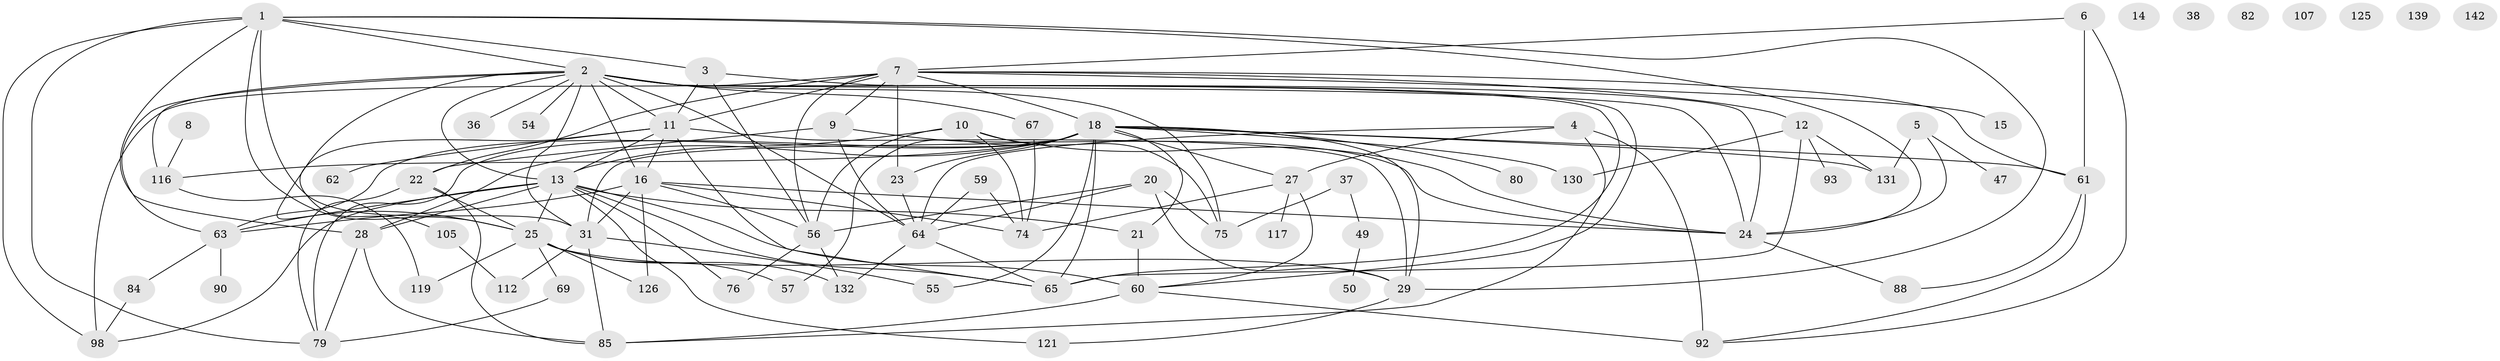 // original degree distribution, {2: 0.25170068027210885, 6: 0.08843537414965986, 5: 0.10204081632653061, 1: 0.1360544217687075, 4: 0.1360544217687075, 3: 0.2108843537414966, 8: 0.013605442176870748, 0: 0.04081632653061224, 7: 0.006802721088435374, 9: 0.006802721088435374, 10: 0.006802721088435374}
// Generated by graph-tools (version 1.1) at 2025/13/03/09/25 04:13:12]
// undirected, 73 vertices, 142 edges
graph export_dot {
graph [start="1"]
  node [color=gray90,style=filled];
  1 [super="+87"];
  2 [super="+45+110+146+34+104"];
  3 [super="+52"];
  4 [super="+72+58"];
  5 [super="+32+51"];
  6 [super="+53+71"];
  7 [super="+115+91+30"];
  8;
  9 [super="+78"];
  10 [super="+40"];
  11 [super="+19"];
  12 [super="+42+129+68"];
  13 [super="+17+83"];
  14 [super="+100"];
  15;
  16 [super="+26"];
  18 [super="+101+108"];
  20;
  21 [super="+33"];
  22;
  23;
  24 [super="+46+95"];
  25 [super="+44"];
  27 [super="+66"];
  28 [super="+39"];
  29 [super="+41+113"];
  31 [super="+43"];
  36;
  37;
  38;
  47;
  49 [super="+73"];
  50 [super="+118"];
  54;
  55;
  56 [super="+77+138"];
  57;
  59;
  60 [super="+106"];
  61 [super="+96"];
  62;
  63 [super="+70"];
  64 [super="+127+133"];
  65;
  67 [super="+109"];
  69;
  74;
  75;
  76;
  79 [super="+120+89"];
  80;
  82;
  84;
  85;
  88;
  90;
  92 [super="+99"];
  93;
  98 [super="+103"];
  105;
  107;
  112 [super="+114"];
  116 [super="+123"];
  117;
  119;
  121;
  125;
  126;
  130;
  131;
  132;
  139;
  142;
  1 -- 25;
  1 -- 3;
  1 -- 79;
  1 -- 24;
  1 -- 28;
  1 -- 31;
  1 -- 98;
  1 -- 2;
  1 -- 29;
  2 -- 16 [weight=2];
  2 -- 24;
  2 -- 54 [weight=2];
  2 -- 65;
  2 -- 116;
  2 -- 36;
  2 -- 11 [weight=2];
  2 -- 75;
  2 -- 25;
  2 -- 60;
  2 -- 31;
  2 -- 64;
  2 -- 67;
  2 -- 13 [weight=2];
  2 -- 63;
  3 -- 24;
  3 -- 56;
  3 -- 11;
  4 -- 85;
  4 -- 92 [weight=2];
  4 -- 27;
  4 -- 64;
  5 -- 131;
  5 -- 47;
  5 -- 24;
  6 -- 61;
  6 -- 7;
  6 -- 92;
  7 -- 12;
  7 -- 61;
  7 -- 18;
  7 -- 23;
  7 -- 56;
  7 -- 98;
  7 -- 11;
  7 -- 15;
  7 -- 9;
  7 -- 22;
  8 -- 116;
  9 -- 22;
  9 -- 24;
  9 -- 64;
  10 -- 56;
  10 -- 24;
  10 -- 75;
  10 -- 74;
  10 -- 13 [weight=2];
  11 -- 29;
  11 -- 65;
  11 -- 16;
  11 -- 105;
  11 -- 13;
  11 -- 62;
  12 -- 65;
  12 -- 130;
  12 -- 93;
  12 -- 131;
  13 -- 65;
  13 -- 76;
  13 -- 60 [weight=2];
  13 -- 21;
  13 -- 28 [weight=3];
  13 -- 63 [weight=2];
  13 -- 25;
  13 -- 98;
  13 -- 121;
  16 -- 31;
  16 -- 56 [weight=2];
  16 -- 74;
  16 -- 24;
  16 -- 126;
  16 -- 63;
  18 -- 29;
  18 -- 21;
  18 -- 27 [weight=2];
  18 -- 65;
  18 -- 130;
  18 -- 79;
  18 -- 80;
  18 -- 116;
  18 -- 55;
  18 -- 23;
  18 -- 57;
  18 -- 28;
  18 -- 61;
  18 -- 31;
  18 -- 131;
  18 -- 63;
  20 -- 29;
  20 -- 64;
  20 -- 75;
  20 -- 56;
  21 -- 60;
  22 -- 85;
  22 -- 79;
  22 -- 25;
  23 -- 64;
  24 -- 88;
  25 -- 132;
  25 -- 69;
  25 -- 119;
  25 -- 29;
  25 -- 126;
  25 -- 57;
  27 -- 117;
  27 -- 74;
  27 -- 60;
  28 -- 79;
  28 -- 85;
  29 -- 121;
  31 -- 112;
  31 -- 85;
  31 -- 55;
  37 -- 75;
  37 -- 49;
  49 -- 50;
  56 -- 132;
  56 -- 76;
  59 -- 74;
  59 -- 64;
  60 -- 85;
  60 -- 92;
  61 -- 88;
  61 -- 92;
  63 -- 84;
  63 -- 90;
  64 -- 65;
  64 -- 132;
  67 -- 74;
  69 -- 79;
  84 -- 98;
  105 -- 112;
  116 -- 119;
}
